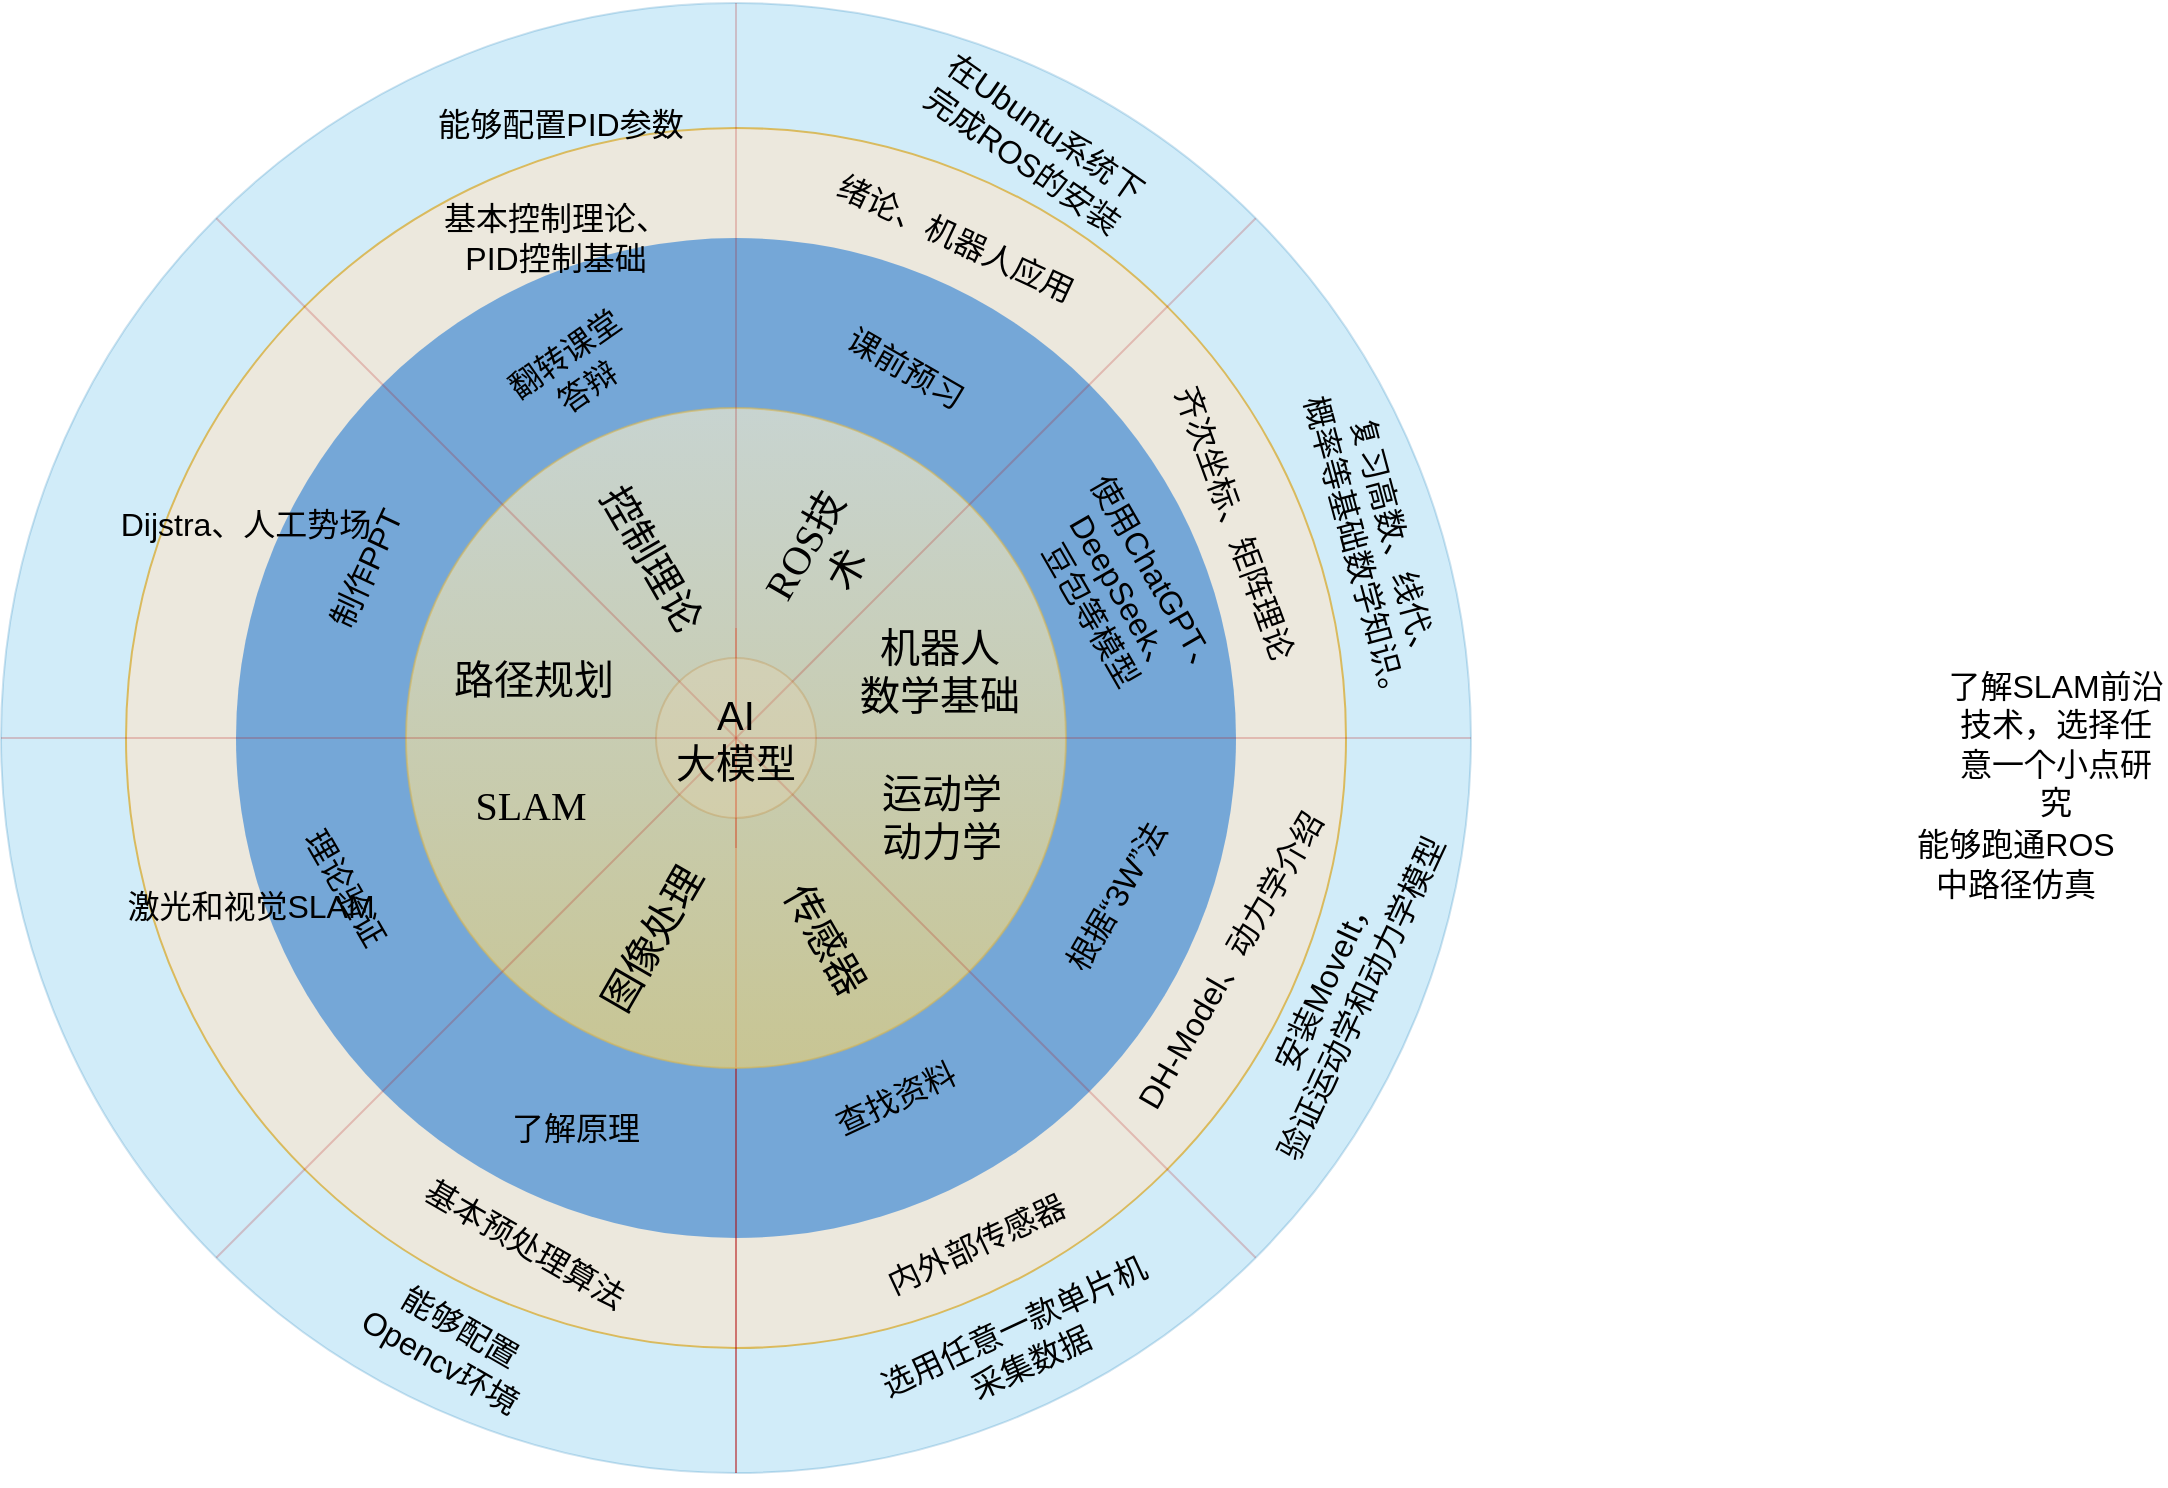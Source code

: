 <mxfile version="26.0.11">
  <diagram name="Page-1" id="3e8102d1-ef87-2e61-34e1-82d9a586fe2e">
    <mxGraphModel dx="1370" dy="1636" grid="1" gridSize="10" guides="1" tooltips="1" connect="1" arrows="1" fold="1" page="1" pageScale="1" pageWidth="1100" pageHeight="850" background="none" math="1" shadow="0">
      <root>
        <mxCell id="0" />
        <mxCell id="1" parent="0" />
        <mxCell id="T1doIEQyFVwWhVVJHX3b-1" value="" style="ellipse;whiteSpace=wrap;html=1;aspect=fixed;fillColor=#1ba1e2;fontColor=#ffffff;strokeColor=#006EAF;opacity=20;" parent="1" vertex="1">
          <mxGeometry x="177.5" y="-7.5" width="735" height="735" as="geometry" />
        </mxCell>
        <mxCell id="kgX0nDSww72TRnQ_sGR9-2" value="" style="ellipse;whiteSpace=wrap;html=1;aspect=fixed;fillColor=#ffe6cc;strokeColor=#d79b00;opacity=60;" parent="1" vertex="1">
          <mxGeometry x="240" y="55" width="610" height="610" as="geometry" />
        </mxCell>
        <mxCell id="70666756c84bb93c-1" value="" style="ellipse;whiteSpace=wrap;html=1;rounded=0;shadow=0;comic=0;strokeWidth=1;fontFamily=Verdana;fontSize=14;strokeColor=none;fillColor=#0069D1;opacity=50;" parent="1" vertex="1">
          <mxGeometry x="295" y="110" width="500" height="500" as="geometry" />
        </mxCell>
        <mxCell id="kgX0nDSww72TRnQ_sGR9-15" value="" style="endArrow=none;html=1;rounded=0;entryX=0.5;entryY=0;entryDx=0;entryDy=0;opacity=50;fillColor=#e51400;strokeColor=#B20000;exitX=0.5;exitY=1;exitDx=0;exitDy=0;" parent="1" source="T1doIEQyFVwWhVVJHX3b-1" edge="1">
          <mxGeometry width="50" height="50" relative="1" as="geometry">
            <mxPoint x="545" y="665" as="sourcePoint" />
            <mxPoint x="545" y="305" as="targetPoint" />
          </mxGeometry>
        </mxCell>
        <mxCell id="kgX0nDSww72TRnQ_sGR9-16" value="" style="ellipse;whiteSpace=wrap;html=1;aspect=fixed;fillColor=#fff2cc;gradientColor=#ffd966;strokeColor=#d6b656;opacity=60;" parent="1" vertex="1">
          <mxGeometry x="380" y="195" width="330" height="330" as="geometry" />
        </mxCell>
        <mxCell id="kgX0nDSww72TRnQ_sGR9-6" value="" style="endArrow=none;html=1;rounded=0;entryX=1;entryY=0;entryDx=0;entryDy=0;opacity=20;fillColor=#e51400;strokeColor=#B20000;exitX=0;exitY=1;exitDx=0;exitDy=0;" parent="1" source="T1doIEQyFVwWhVVJHX3b-1" target="T1doIEQyFVwWhVVJHX3b-1" edge="1">
          <mxGeometry width="50" height="50" relative="1" as="geometry">
            <mxPoint x="545" y="360" as="sourcePoint" />
            <mxPoint x="590" y="310" as="targetPoint" />
          </mxGeometry>
        </mxCell>
        <mxCell id="kgX0nDSww72TRnQ_sGR9-12" value="" style="endArrow=none;html=1;rounded=0;entryX=0.5;entryY=0;entryDx=0;entryDy=0;opacity=20;fillColor=#e51400;strokeColor=#B20000;exitX=0.5;exitY=1;exitDx=0;exitDy=0;" parent="1" target="T1doIEQyFVwWhVVJHX3b-1" edge="1">
          <mxGeometry width="50" height="50" relative="1" as="geometry">
            <mxPoint x="545" y="415" as="sourcePoint" />
            <mxPoint x="809" y="204" as="targetPoint" />
          </mxGeometry>
        </mxCell>
        <mxCell id="kgX0nDSww72TRnQ_sGR9-13" value="" style="endArrow=none;html=1;rounded=0;entryX=0;entryY=0;entryDx=0;entryDy=0;opacity=20;fillColor=#e51400;strokeColor=#B20000;exitX=1;exitY=1;exitDx=0;exitDy=0;" parent="1" source="T1doIEQyFVwWhVVJHX3b-1" target="T1doIEQyFVwWhVVJHX3b-1" edge="1">
          <mxGeometry width="50" height="50" relative="1" as="geometry">
            <mxPoint x="540" y="360" as="sourcePoint" />
            <mxPoint x="819" y="214" as="targetPoint" />
          </mxGeometry>
        </mxCell>
        <mxCell id="kgX0nDSww72TRnQ_sGR9-7" value="" style="endArrow=none;html=1;rounded=0;entryX=1;entryY=0.5;entryDx=0;entryDy=0;opacity=20;fillColor=#e51400;strokeColor=#B20000;exitX=0;exitY=0.5;exitDx=0;exitDy=0;" parent="1" source="T1doIEQyFVwWhVVJHX3b-1" target="T1doIEQyFVwWhVVJHX3b-1" edge="1">
          <mxGeometry width="50" height="50" relative="1" as="geometry">
            <mxPoint x="545" y="360" as="sourcePoint" />
            <mxPoint x="759" y="154" as="targetPoint" />
          </mxGeometry>
        </mxCell>
        <mxCell id="kgX0nDSww72TRnQ_sGR9-17" value="AI&lt;div&gt;大模型&lt;/div&gt;" style="ellipse;whiteSpace=wrap;html=1;aspect=fixed;fontSize=20;fillColor=#fad7ac;strokeColor=#b46504;opacity=20;" parent="1" vertex="1">
          <mxGeometry x="505" y="320" width="80" height="80" as="geometry" />
        </mxCell>
        <mxCell id="kgX0nDSww72TRnQ_sGR9-22" value="&lt;span style=&quot;font-family: 宋体; text-align: justify;&quot;&gt;ROS技术&lt;/span&gt;" style="rounded=0;whiteSpace=wrap;html=1;fontSize=20;strokeColor=none;rotation=-60;opacity=0;" parent="1" vertex="1">
          <mxGeometry x="549" y="259" width="80" height="20" as="geometry" />
        </mxCell>
        <mxCell id="kgX0nDSww72TRnQ_sGR9-24" value="&lt;span style=&quot;font-family: 宋体; text-align: justify;&quot;&gt;机器人&lt;/span&gt;&lt;div&gt;&lt;span style=&quot;font-family: 宋体; text-align: justify;&quot;&gt;数学基础&lt;/span&gt;&lt;/div&gt;" style="rounded=0;whiteSpace=wrap;html=1;fontSize=20;strokeColor=none;opacity=0;" parent="1" vertex="1">
          <mxGeometry x="602" y="306" width="90" height="40" as="geometry" />
        </mxCell>
        <mxCell id="kgX0nDSww72TRnQ_sGR9-25" value="&lt;span style=&quot;font-family: 宋体; text-align: justify;&quot;&gt;运动学&lt;/span&gt;&lt;div&gt;&lt;span style=&quot;font-family: 宋体; text-align: justify;&quot;&gt;动力学&lt;/span&gt;&lt;/div&gt;" style="rounded=0;whiteSpace=wrap;html=1;fontSize=20;strokeColor=none;opacity=0;" parent="1" vertex="1">
          <mxGeometry x="603" y="379" width="90" height="40" as="geometry" />
        </mxCell>
        <mxCell id="kgX0nDSww72TRnQ_sGR9-26" value="&lt;span style=&quot;font-family: 宋体; text-align: justify;&quot;&gt;传感器&lt;/span&gt;" style="rounded=0;whiteSpace=wrap;html=1;fontSize=20;strokeColor=none;rotation=60;opacity=0;" parent="1" vertex="1">
          <mxGeometry x="547.5" y="450" width="85" height="20" as="geometry" />
        </mxCell>
        <mxCell id="kgX0nDSww72TRnQ_sGR9-27" value="&lt;span style=&quot;font-family: 宋体; text-align: justify;&quot;&gt;图像处理&lt;/span&gt;" style="rounded=0;whiteSpace=wrap;html=1;fontSize=20;strokeColor=none;rotation=-60;opacity=0;" parent="1" vertex="1">
          <mxGeometry x="460" y="450" width="85" height="20" as="geometry" />
        </mxCell>
        <mxCell id="kgX0nDSww72TRnQ_sGR9-28" value="&lt;span style=&quot;font-family: 宋体; text-align: justify;&quot;&gt;路径规划&lt;/span&gt;" style="rounded=0;whiteSpace=wrap;html=1;fontSize=20;strokeColor=none;opacity=0;" parent="1" vertex="1">
          <mxGeometry x="399" y="320" width="90" height="20" as="geometry" />
        </mxCell>
        <mxCell id="kgX0nDSww72TRnQ_sGR9-30" value="&lt;span style=&quot;font-family: 宋体; text-align: justify;&quot;&gt;控制理论&lt;/span&gt;" style="rounded=0;whiteSpace=wrap;html=1;fontSize=20;strokeColor=none;rotation=60;opacity=0;" parent="1" vertex="1">
          <mxGeometry x="461" y="260" width="85" height="20" as="geometry" />
        </mxCell>
        <mxCell id="kgX0nDSww72TRnQ_sGR9-31" value="&lt;span style=&quot;font-family: 宋体; text-align: justify;&quot;&gt;SLAM&lt;/span&gt;" style="rounded=0;whiteSpace=wrap;html=1;fontSize=20;strokeColor=none;opacity=0;" parent="1" vertex="1">
          <mxGeometry x="400" y="383" width="85" height="20" as="geometry" />
        </mxCell>
        <mxCell id="kgX0nDSww72TRnQ_sGR9-44" value="课前预习" style="text;html=1;align=center;verticalAlign=middle;whiteSpace=wrap;rounded=0;fontSize=16;rotation=30;" parent="1" vertex="1">
          <mxGeometry x="590" y="155" width="80" height="40" as="geometry" />
        </mxCell>
        <mxCell id="kgX0nDSww72TRnQ_sGR9-45" value="使用ChatGPT、DeepSeek、&lt;div&gt;豆包等模型&lt;/div&gt;" style="text;html=1;align=center;verticalAlign=middle;whiteSpace=wrap;rounded=0;rotation=60;fontSize=16;" parent="1" vertex="1">
          <mxGeometry x="669" y="259" width="140" height="60" as="geometry" />
        </mxCell>
        <mxCell id="kgX0nDSww72TRnQ_sGR9-46" value="根据“3W”法" style="text;html=1;align=center;verticalAlign=middle;whiteSpace=wrap;rounded=0;rotation=-60;fontSize=16;" parent="1" vertex="1">
          <mxGeometry x="690" y="428" width="90" height="22" as="geometry" />
        </mxCell>
        <mxCell id="kgX0nDSww72TRnQ_sGR9-48" value="翻转课堂答辩" style="text;html=1;align=center;verticalAlign=middle;whiteSpace=wrap;rounded=0;fontSize=16;rotation=-35;" parent="1" vertex="1">
          <mxGeometry x="425" y="155" width="80" height="42" as="geometry" />
        </mxCell>
        <mxCell id="kgX0nDSww72TRnQ_sGR9-51" value="查找资料" style="text;html=1;align=center;verticalAlign=middle;whiteSpace=wrap;rounded=0;fontSize=16;rotation=-25;" parent="1" vertex="1">
          <mxGeometry x="590" y="525" width="70" height="30" as="geometry" />
        </mxCell>
        <mxCell id="kgX0nDSww72TRnQ_sGR9-52" value="了解原理" style="text;html=1;align=center;verticalAlign=middle;whiteSpace=wrap;rounded=0;fontSize=16;" parent="1" vertex="1">
          <mxGeometry x="425" y="540" width="80" height="30" as="geometry" />
        </mxCell>
        <mxCell id="kgX0nDSww72TRnQ_sGR9-54" value="理论验证" style="text;html=1;align=center;verticalAlign=middle;whiteSpace=wrap;rounded=0;fontSize=16;rotation=60;" parent="1" vertex="1">
          <mxGeometry x="310" y="420" width="80" height="30" as="geometry" />
        </mxCell>
        <mxCell id="kgX0nDSww72TRnQ_sGR9-55" value="制作PPT" style="text;html=1;align=center;verticalAlign=middle;whiteSpace=wrap;rounded=0;fontSize=16;rotation=-65;" parent="1" vertex="1">
          <mxGeometry x="320" y="260" width="80" height="30" as="geometry" />
        </mxCell>
        <mxCell id="T1doIEQyFVwWhVVJHX3b-3" value="在Ubuntu系统下&lt;div&gt;完成ROS的安装&lt;/div&gt;" style="text;html=1;align=center;verticalAlign=middle;whiteSpace=wrap;rounded=0;fontSize=16;rotation=35;" parent="1" vertex="1">
          <mxGeometry x="602" y="40" width="185" height="45" as="geometry" />
        </mxCell>
        <mxCell id="T1doIEQyFVwWhVVJHX3b-4" value="复习高数、线代、&lt;div&gt;概率等基础数学知识。&lt;/div&gt;" style="text;html=1;align=center;verticalAlign=middle;whiteSpace=wrap;rounded=0;fontSize=16;rotation=75;" parent="1" vertex="1">
          <mxGeometry x="760" y="249" width="210" height="30" as="geometry" />
        </mxCell>
        <mxCell id="T1doIEQyFVwWhVVJHX3b-5" value="安装MoveIt，&lt;div&gt;验证运动学和动力学模型&lt;/div&gt;" style="text;html=1;align=center;verticalAlign=middle;whiteSpace=wrap;rounded=0;fontSize=16;rotation=-65;" parent="1" vertex="1">
          <mxGeometry x="758" y="463" width="180" height="45" as="geometry" />
        </mxCell>
        <mxCell id="T1doIEQyFVwWhVVJHX3b-6" value="绪论、机器人应用" style="text;html=1;align=center;verticalAlign=middle;whiteSpace=wrap;rounded=0;fontSize=16;rotation=25;" parent="1" vertex="1">
          <mxGeometry x="590" y="95" width="130" height="30" as="geometry" />
        </mxCell>
        <mxCell id="T1doIEQyFVwWhVVJHX3b-7" value="齐次坐标、矩阵理论" style="text;html=1;align=center;verticalAlign=middle;whiteSpace=wrap;rounded=0;fontSize=16;rotation=70;" parent="1" vertex="1">
          <mxGeometry x="720" y="237.5" width="150" height="30" as="geometry" />
        </mxCell>
        <mxCell id="T1doIEQyFVwWhVVJHX3b-8" value="DH-Model、动力学介绍" style="text;html=1;align=center;verticalAlign=middle;whiteSpace=wrap;rounded=0;fontSize=16;rotation=-60;" parent="1" vertex="1">
          <mxGeometry x="692" y="456" width="200" height="30" as="geometry" />
        </mxCell>
        <mxCell id="T1doIEQyFVwWhVVJHX3b-9" value="内外部传感器" style="text;html=1;align=center;verticalAlign=middle;whiteSpace=wrap;rounded=0;fontSize=16;rotation=-25;" parent="1" vertex="1">
          <mxGeometry x="610" y="590" width="110" height="45" as="geometry" />
        </mxCell>
        <mxCell id="T1doIEQyFVwWhVVJHX3b-10" value="选用任意一款单片机&lt;div&gt;采集数据&lt;/div&gt;" style="text;html=1;align=center;verticalAlign=middle;whiteSpace=wrap;rounded=0;fontSize=16;rotation=-25;" parent="1" vertex="1">
          <mxGeometry x="603" y="640" width="170" height="45" as="geometry" />
        </mxCell>
        <mxCell id="T1doIEQyFVwWhVVJHX3b-11" value="基本预处理算法" style="text;html=1;align=center;verticalAlign=middle;whiteSpace=wrap;rounded=0;fontSize=16;rotation=30;" parent="1" vertex="1">
          <mxGeometry x="380" y="590" width="120" height="45" as="geometry" />
        </mxCell>
        <mxCell id="T1doIEQyFVwWhVVJHX3b-12" value="能够配置&lt;div&gt;Opencv环境&lt;/div&gt;" style="text;html=1;align=center;verticalAlign=middle;whiteSpace=wrap;rounded=0;fontSize=16;rotation=30;" parent="1" vertex="1">
          <mxGeometry x="300" y="640" width="205" height="45" as="geometry" />
        </mxCell>
        <mxCell id="T1doIEQyFVwWhVVJHX3b-13" value="激光和视觉SLAM" style="text;html=1;align=center;verticalAlign=middle;whiteSpace=wrap;rounded=0;fontSize=16;" parent="1" vertex="1">
          <mxGeometry x="225" y="428" width="155" height="32" as="geometry" />
        </mxCell>
        <mxCell id="T1doIEQyFVwWhVVJHX3b-14" value="了解SLAM前沿技术，选择任意一个小点研究" style="text;html=1;align=center;verticalAlign=middle;whiteSpace=wrap;rounded=0;fontSize=16;" parent="1" vertex="1">
          <mxGeometry x="1150" y="340" width="110" height="45" as="geometry" />
        </mxCell>
        <mxCell id="T1doIEQyFVwWhVVJHX3b-15" value="Dijstra、人工势场" style="text;html=1;align=center;verticalAlign=middle;whiteSpace=wrap;rounded=0;fontSize=16;" parent="1" vertex="1">
          <mxGeometry x="220" y="244.5" width="160" height="16" as="geometry" />
        </mxCell>
        <mxCell id="T1doIEQyFVwWhVVJHX3b-16" value="能够跑通ROS&lt;div&gt;中路径仿真&lt;/div&gt;" style="text;html=1;align=center;verticalAlign=middle;whiteSpace=wrap;rounded=0;fontSize=16;" parent="1" vertex="1">
          <mxGeometry x="1130" y="400" width="110" height="45" as="geometry" />
        </mxCell>
        <mxCell id="T1doIEQyFVwWhVVJHX3b-17" value="基本控制理论、&lt;div&gt;PID控制基础&lt;/div&gt;" style="text;html=1;align=center;verticalAlign=middle;whiteSpace=wrap;rounded=0;fontSize=16;" parent="1" vertex="1">
          <mxGeometry x="380" y="87.5" width="150" height="45" as="geometry" />
        </mxCell>
        <mxCell id="T1doIEQyFVwWhVVJHX3b-18" value="能够配置PID参数" style="text;html=1;align=center;verticalAlign=middle;whiteSpace=wrap;rounded=0;fontSize=16;" parent="1" vertex="1">
          <mxGeometry x="395" y="30" width="125" height="45" as="geometry" />
        </mxCell>
      </root>
    </mxGraphModel>
  </diagram>
</mxfile>
